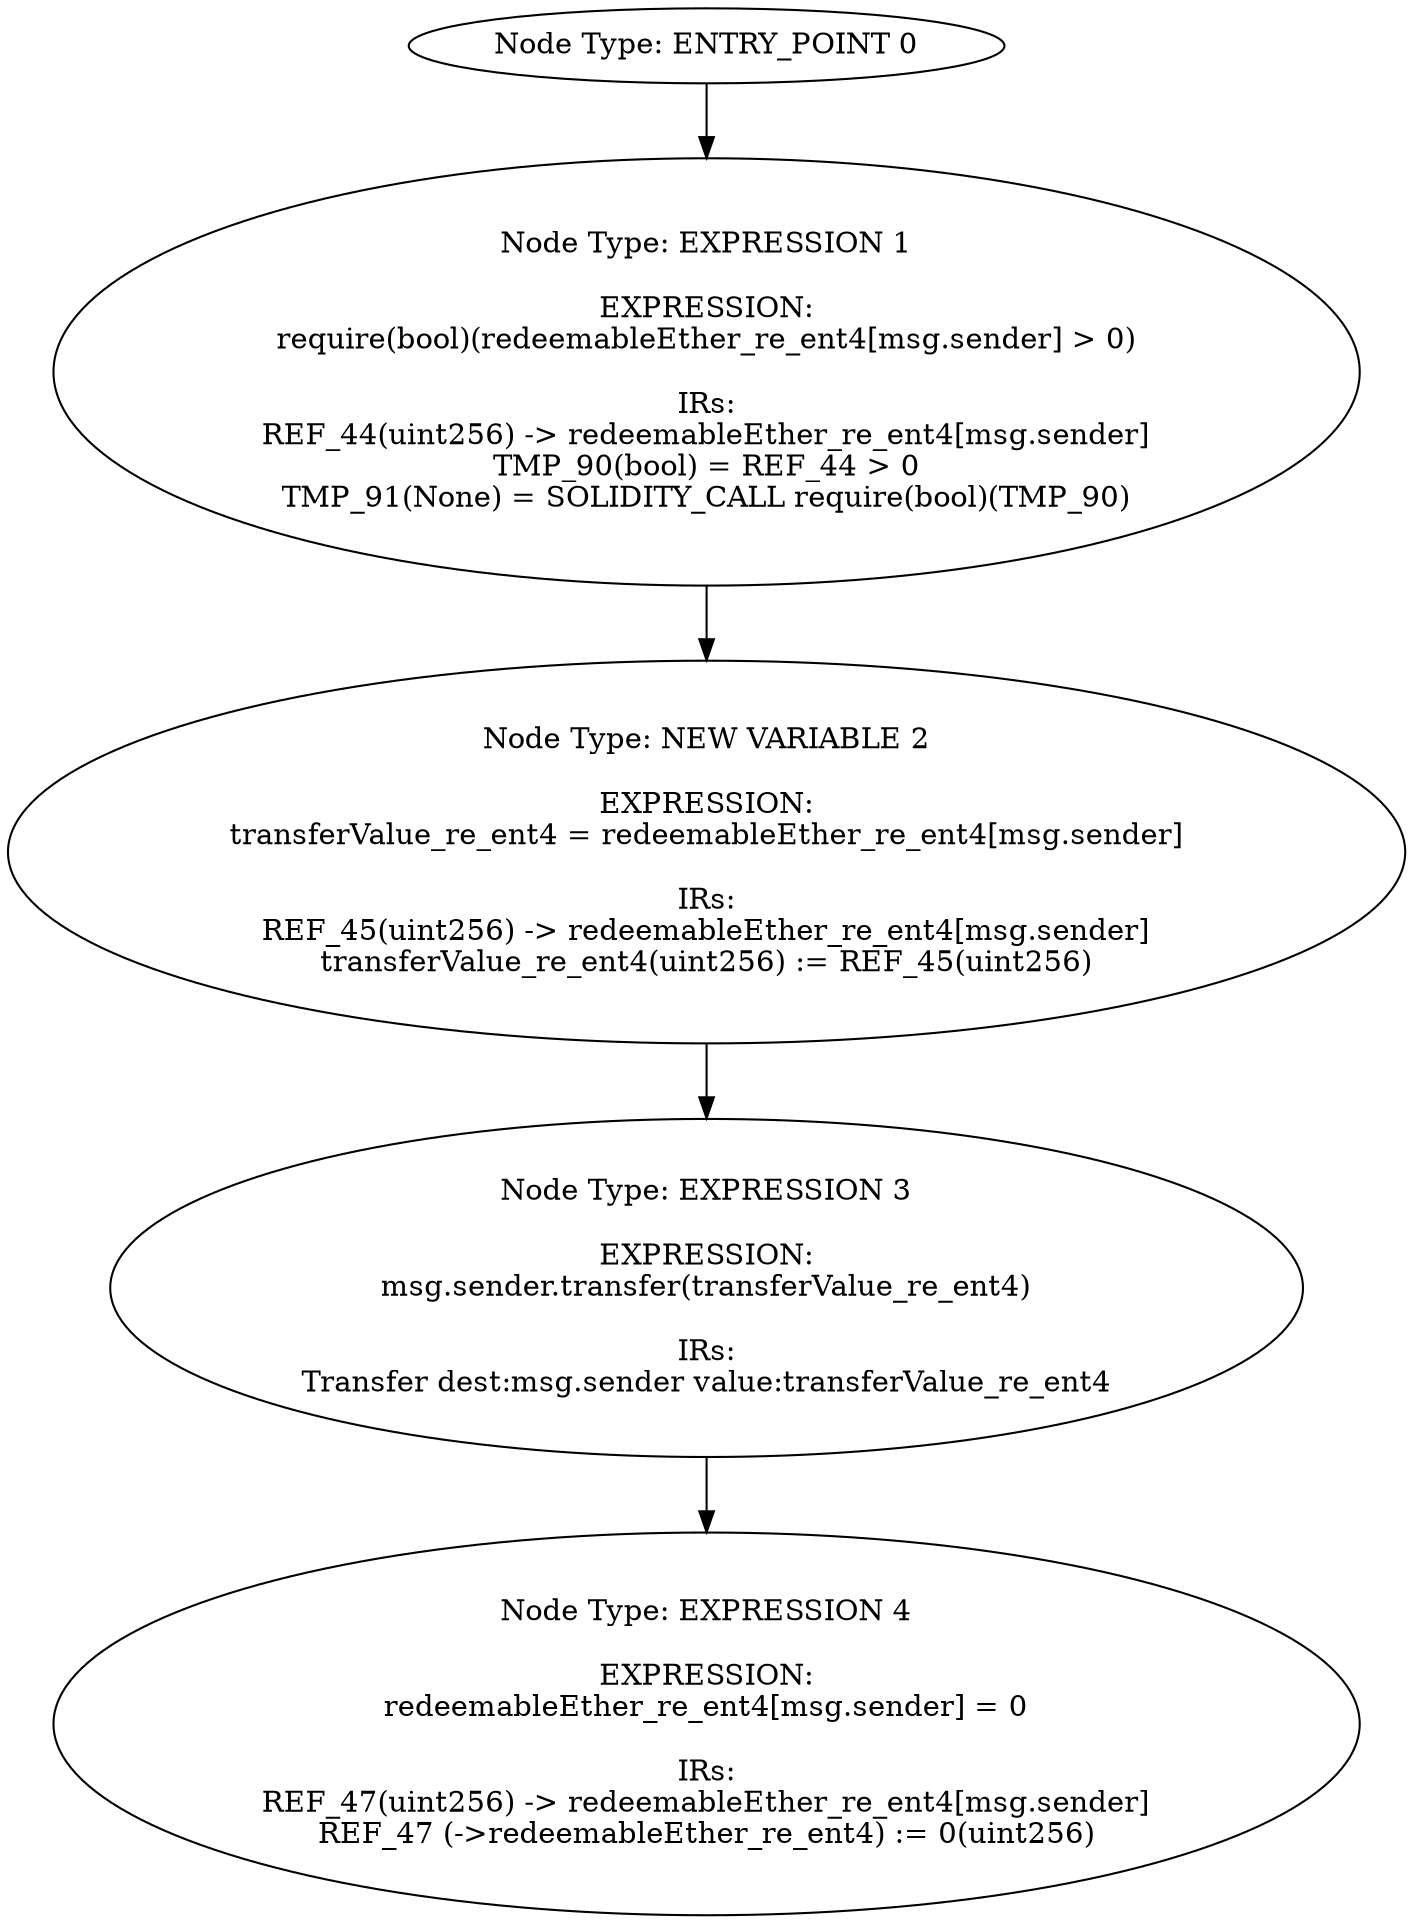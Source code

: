digraph{
0[label="Node Type: ENTRY_POINT 0
"];
0->1;
1[label="Node Type: EXPRESSION 1

EXPRESSION:
require(bool)(redeemableEther_re_ent4[msg.sender] > 0)

IRs:
REF_44(uint256) -> redeemableEther_re_ent4[msg.sender]
TMP_90(bool) = REF_44 > 0
TMP_91(None) = SOLIDITY_CALL require(bool)(TMP_90)"];
1->2;
2[label="Node Type: NEW VARIABLE 2

EXPRESSION:
transferValue_re_ent4 = redeemableEther_re_ent4[msg.sender]

IRs:
REF_45(uint256) -> redeemableEther_re_ent4[msg.sender]
transferValue_re_ent4(uint256) := REF_45(uint256)"];
2->3;
3[label="Node Type: EXPRESSION 3

EXPRESSION:
msg.sender.transfer(transferValue_re_ent4)

IRs:
Transfer dest:msg.sender value:transferValue_re_ent4"];
3->4;
4[label="Node Type: EXPRESSION 4

EXPRESSION:
redeemableEther_re_ent4[msg.sender] = 0

IRs:
REF_47(uint256) -> redeemableEther_re_ent4[msg.sender]
REF_47 (->redeemableEther_re_ent4) := 0(uint256)"];
}
